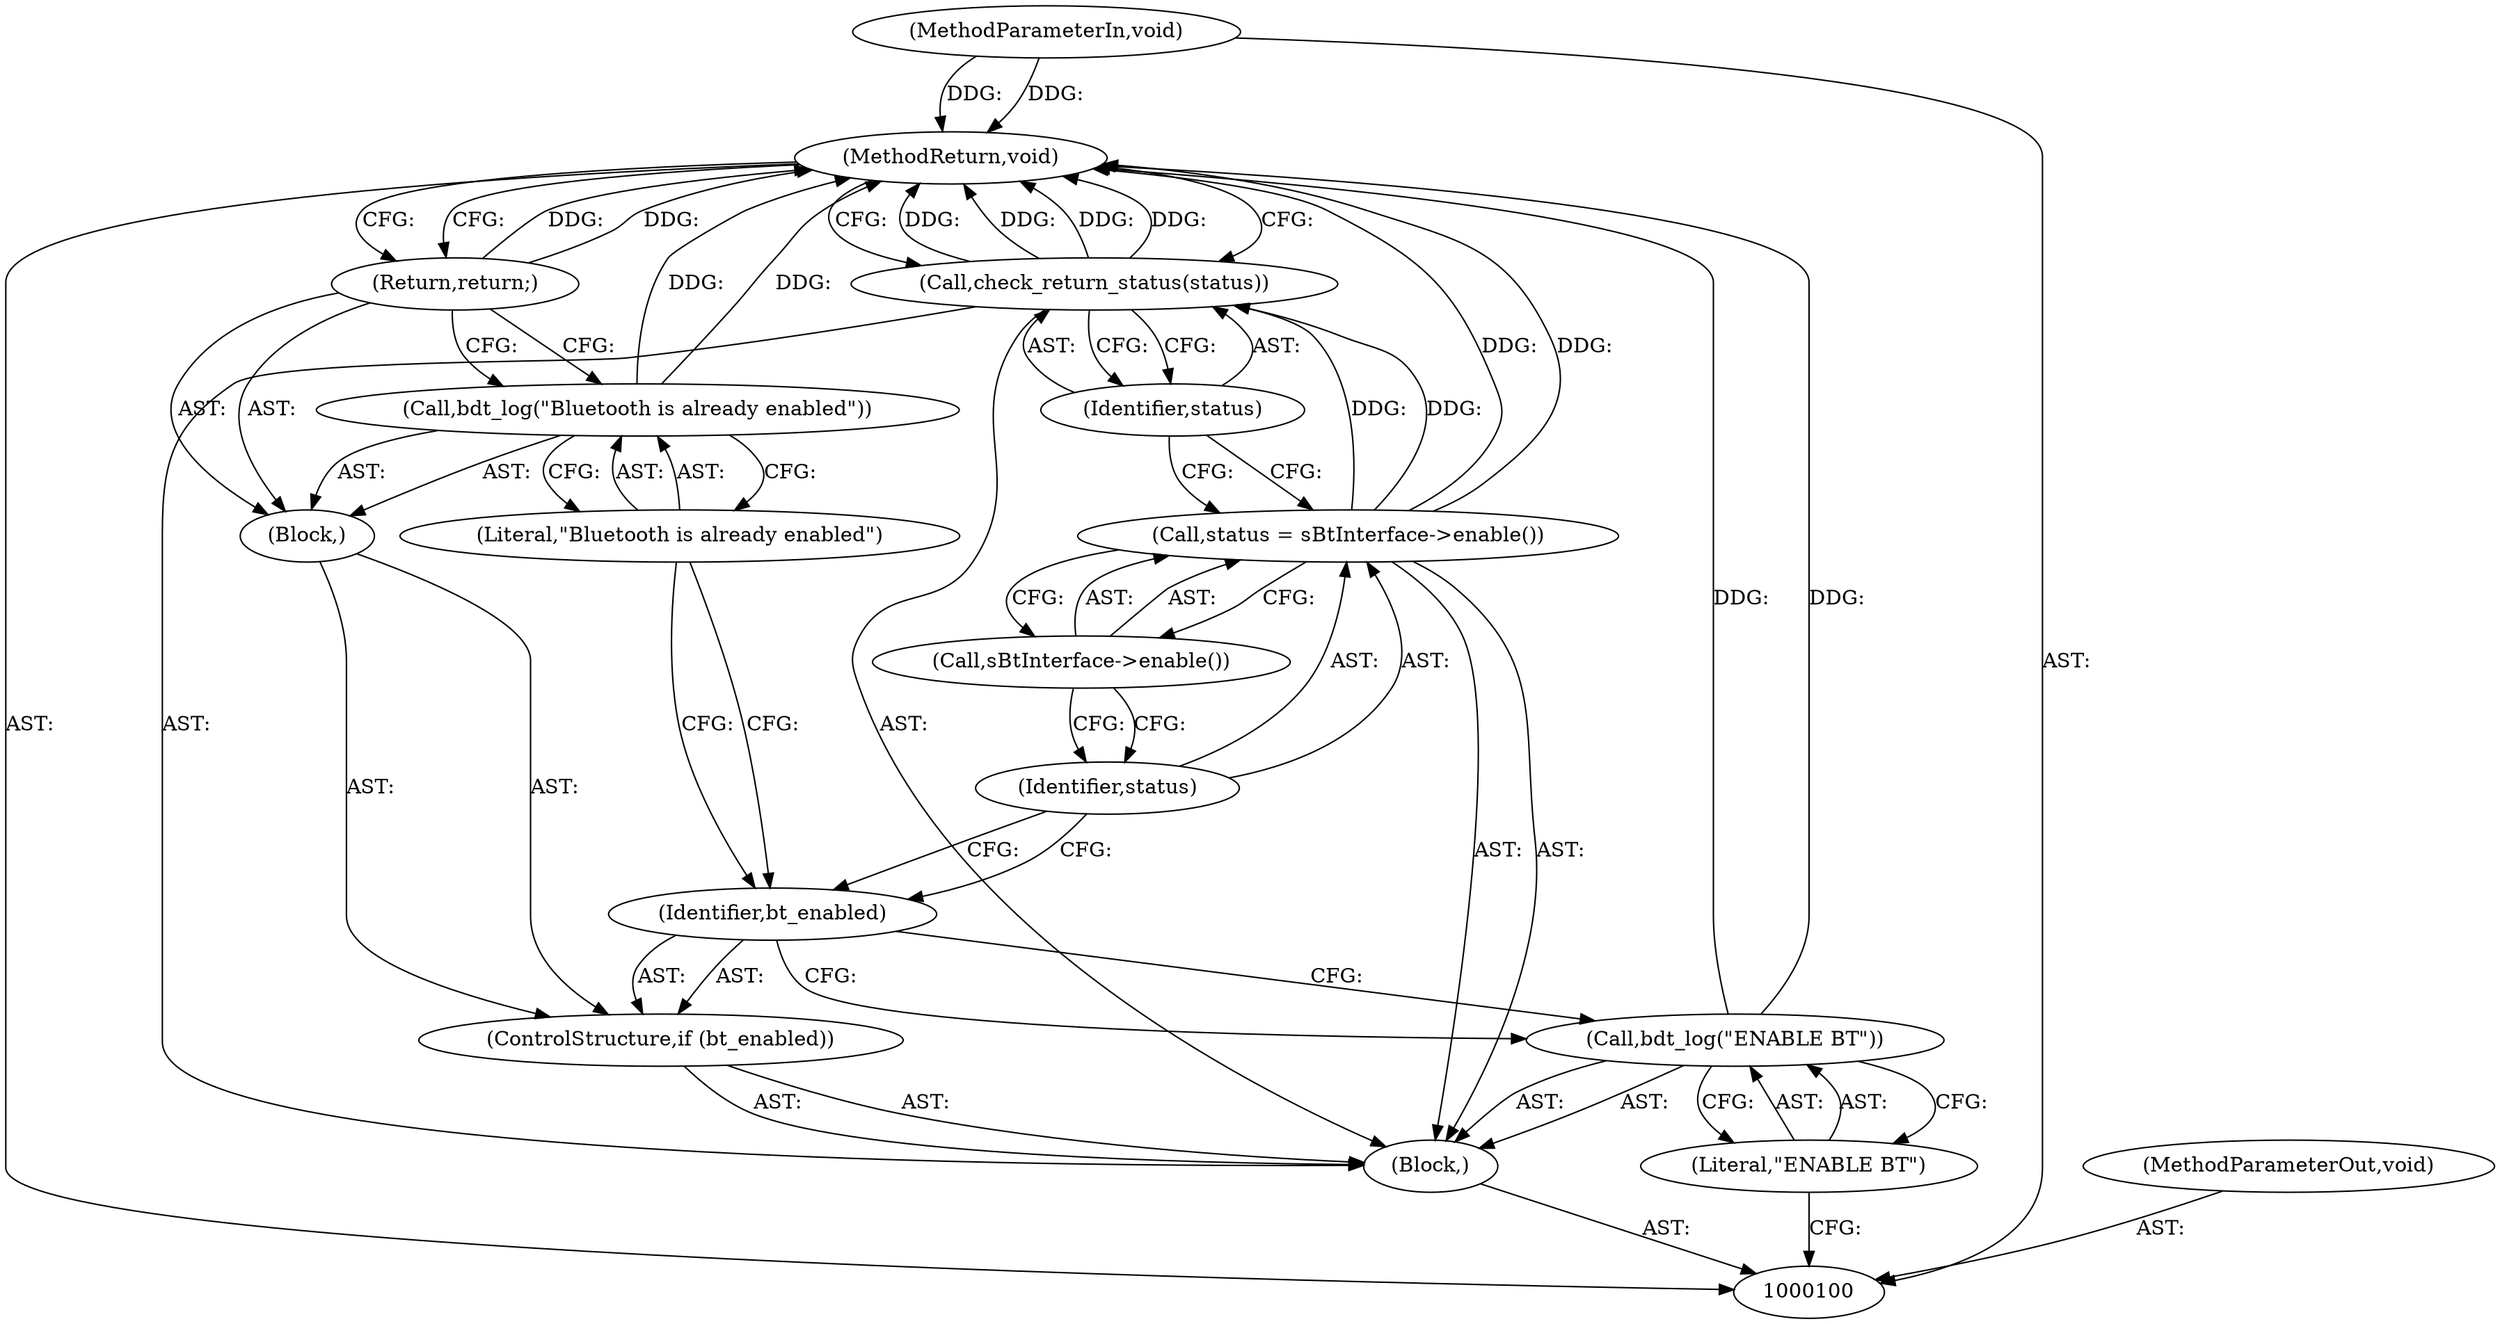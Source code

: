 digraph "1_Android_37c88107679d36c419572732b4af6e18bb2f7dce_3" {
"1000116" [label="(MethodReturn,void)"];
"1000101" [label="(MethodParameterIn,void)"];
"1000137" [label="(MethodParameterOut,void)"];
"1000115" [label="(Identifier,status)"];
"1000114" [label="(Call,check_return_status(status))"];
"1000102" [label="(Block,)"];
"1000104" [label="(Literal,\"ENABLE BT\")"];
"1000103" [label="(Call,bdt_log(\"ENABLE BT\"))"];
"1000105" [label="(ControlStructure,if (bt_enabled))"];
"1000107" [label="(Block,)"];
"1000106" [label="(Identifier,bt_enabled)"];
"1000109" [label="(Literal,\"Bluetooth is already enabled\")"];
"1000108" [label="(Call,bdt_log(\"Bluetooth is already enabled\"))"];
"1000110" [label="(Return,return;)"];
"1000113" [label="(Call,sBtInterface->enable())"];
"1000111" [label="(Call,status = sBtInterface->enable())"];
"1000112" [label="(Identifier,status)"];
"1000116" -> "1000100"  [label="AST: "];
"1000116" -> "1000110"  [label="CFG: "];
"1000116" -> "1000114"  [label="CFG: "];
"1000108" -> "1000116"  [label="DDG: "];
"1000114" -> "1000116"  [label="DDG: "];
"1000114" -> "1000116"  [label="DDG: "];
"1000103" -> "1000116"  [label="DDG: "];
"1000111" -> "1000116"  [label="DDG: "];
"1000101" -> "1000116"  [label="DDG: "];
"1000110" -> "1000116"  [label="DDG: "];
"1000101" -> "1000100"  [label="AST: "];
"1000101" -> "1000116"  [label="DDG: "];
"1000137" -> "1000100"  [label="AST: "];
"1000115" -> "1000114"  [label="AST: "];
"1000115" -> "1000111"  [label="CFG: "];
"1000114" -> "1000115"  [label="CFG: "];
"1000114" -> "1000102"  [label="AST: "];
"1000114" -> "1000115"  [label="CFG: "];
"1000115" -> "1000114"  [label="AST: "];
"1000116" -> "1000114"  [label="CFG: "];
"1000114" -> "1000116"  [label="DDG: "];
"1000114" -> "1000116"  [label="DDG: "];
"1000111" -> "1000114"  [label="DDG: "];
"1000102" -> "1000100"  [label="AST: "];
"1000103" -> "1000102"  [label="AST: "];
"1000105" -> "1000102"  [label="AST: "];
"1000111" -> "1000102"  [label="AST: "];
"1000114" -> "1000102"  [label="AST: "];
"1000104" -> "1000103"  [label="AST: "];
"1000104" -> "1000100"  [label="CFG: "];
"1000103" -> "1000104"  [label="CFG: "];
"1000103" -> "1000102"  [label="AST: "];
"1000103" -> "1000104"  [label="CFG: "];
"1000104" -> "1000103"  [label="AST: "];
"1000106" -> "1000103"  [label="CFG: "];
"1000103" -> "1000116"  [label="DDG: "];
"1000105" -> "1000102"  [label="AST: "];
"1000106" -> "1000105"  [label="AST: "];
"1000107" -> "1000105"  [label="AST: "];
"1000107" -> "1000105"  [label="AST: "];
"1000108" -> "1000107"  [label="AST: "];
"1000110" -> "1000107"  [label="AST: "];
"1000106" -> "1000105"  [label="AST: "];
"1000106" -> "1000103"  [label="CFG: "];
"1000109" -> "1000106"  [label="CFG: "];
"1000112" -> "1000106"  [label="CFG: "];
"1000109" -> "1000108"  [label="AST: "];
"1000109" -> "1000106"  [label="CFG: "];
"1000108" -> "1000109"  [label="CFG: "];
"1000108" -> "1000107"  [label="AST: "];
"1000108" -> "1000109"  [label="CFG: "];
"1000109" -> "1000108"  [label="AST: "];
"1000110" -> "1000108"  [label="CFG: "];
"1000108" -> "1000116"  [label="DDG: "];
"1000110" -> "1000107"  [label="AST: "];
"1000110" -> "1000108"  [label="CFG: "];
"1000116" -> "1000110"  [label="CFG: "];
"1000110" -> "1000116"  [label="DDG: "];
"1000113" -> "1000111"  [label="AST: "];
"1000113" -> "1000112"  [label="CFG: "];
"1000111" -> "1000113"  [label="CFG: "];
"1000111" -> "1000102"  [label="AST: "];
"1000111" -> "1000113"  [label="CFG: "];
"1000112" -> "1000111"  [label="AST: "];
"1000113" -> "1000111"  [label="AST: "];
"1000115" -> "1000111"  [label="CFG: "];
"1000111" -> "1000116"  [label="DDG: "];
"1000111" -> "1000114"  [label="DDG: "];
"1000112" -> "1000111"  [label="AST: "];
"1000112" -> "1000106"  [label="CFG: "];
"1000113" -> "1000112"  [label="CFG: "];
}
